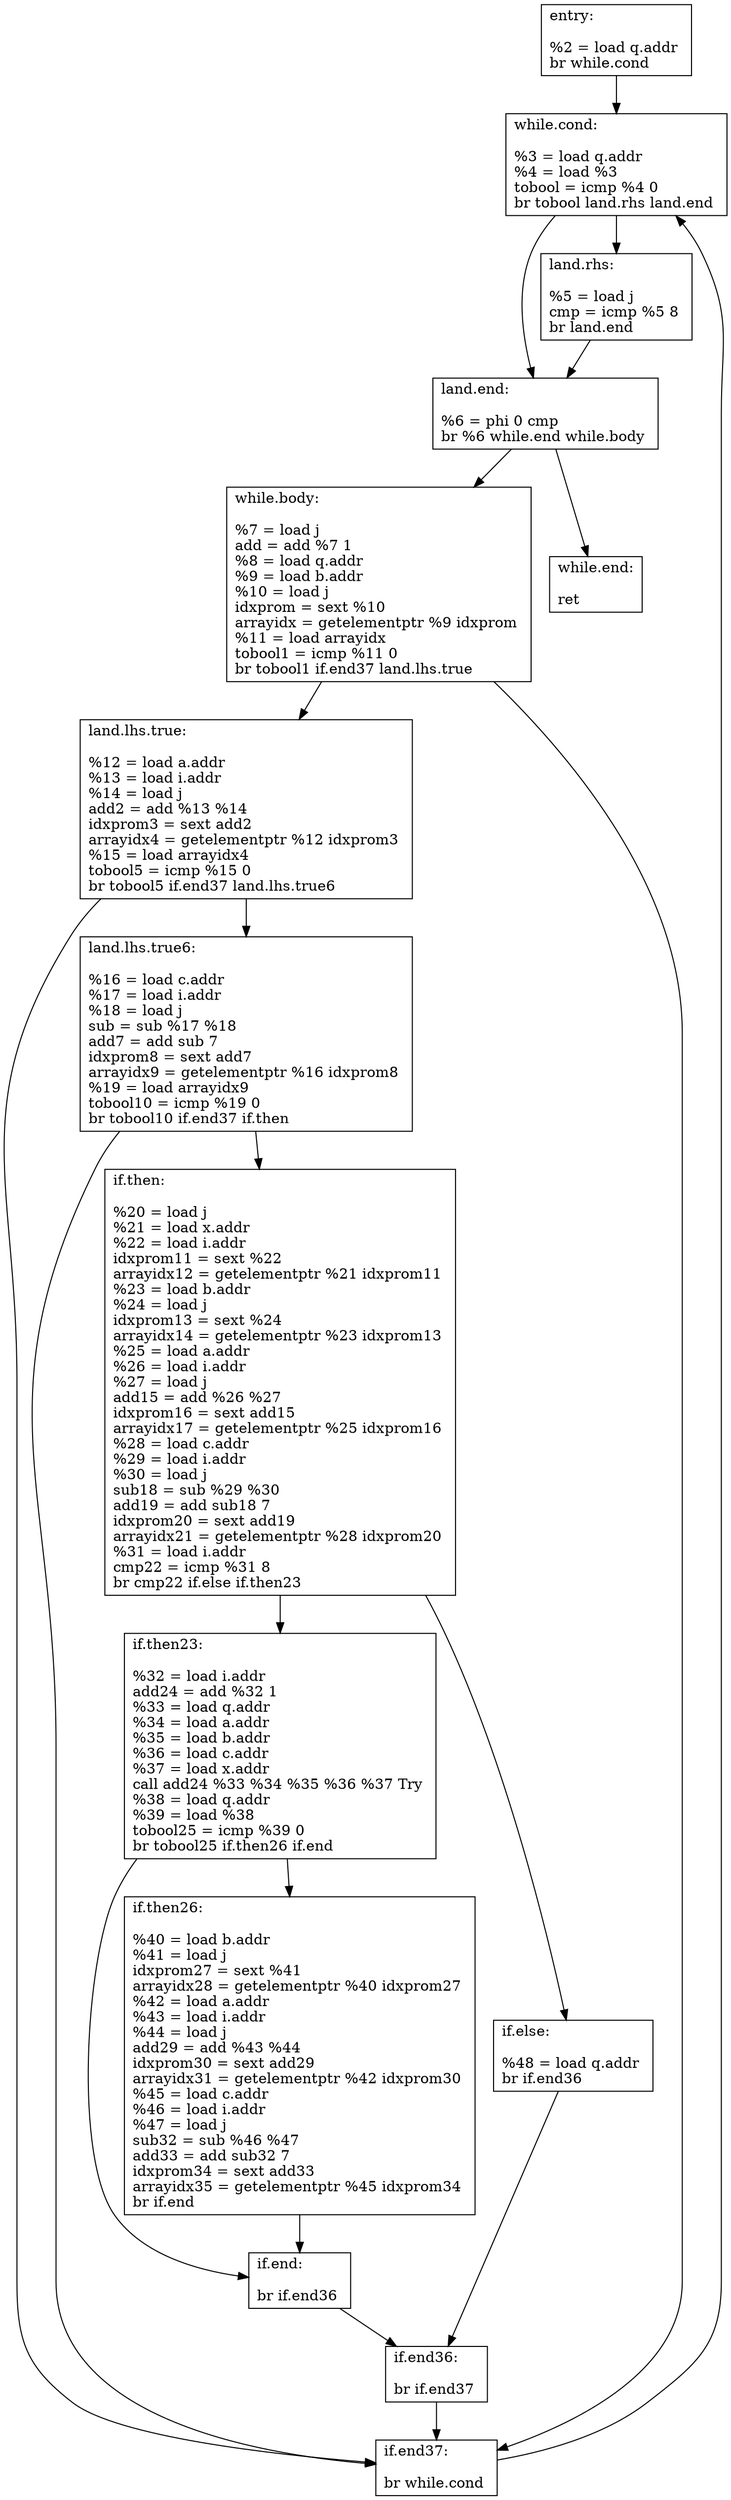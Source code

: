 digraph "CFG for 'Try' function" {
	entry[shape=record,
		label="{entry:\l\l
			%2 = load q.addr \l
			br while.cond \l
		}"
	];
	entry -> whilecond;
	whilecond[shape=record,
		label="{while.cond:\l\l
			%3 = load q.addr \l
			%4 = load %3 \l
			tobool = icmp %4 0 \l
			br tobool land.rhs land.end \l
		}"
	];
	whilecond -> landend;
	whilecond -> landrhs;
	landrhs[shape=record,
		label="{land.rhs:\l\l
			%5 = load j \l
			cmp = icmp %5 8 \l
			br land.end \l
		}"
	];
	landrhs -> landend;
	landend[shape=record,
		label="{land.end:\l\l
			%6 = phi 0 cmp \l
			br %6 while.end while.body \l
		}"
	];
	landend -> whilebody;
	landend -> whileend;
	whilebody[shape=record,
		label="{while.body:\l\l
			%7 = load j \l
			add = add %7 1 \l
			%8 = load q.addr \l
			%9 = load b.addr \l
			%10 = load j \l
			idxprom = sext %10 \l
			arrayidx = getelementptr %9 idxprom \l
			%11 = load arrayidx \l
			tobool1 = icmp %11 0 \l
			br tobool1 if.end37 land.lhs.true \l
		}"
	];
	whilebody -> landlhstrue;
	whilebody -> ifend37;
	landlhstrue[shape=record,
		label="{land.lhs.true:\l\l
			%12 = load a.addr \l
			%13 = load i.addr \l
			%14 = load j \l
			add2 = add %13 %14 \l
			idxprom3 = sext add2 \l
			arrayidx4 = getelementptr %12 idxprom3 \l
			%15 = load arrayidx4 \l
			tobool5 = icmp %15 0 \l
			br tobool5 if.end37 land.lhs.true6 \l
		}"
	];
	landlhstrue -> landlhstrue6;
	landlhstrue -> ifend37;
	landlhstrue6[shape=record,
		label="{land.lhs.true6:\l\l
			%16 = load c.addr \l
			%17 = load i.addr \l
			%18 = load j \l
			sub = sub %17 %18 \l
			add7 = add sub 7 \l
			idxprom8 = sext add7 \l
			arrayidx9 = getelementptr %16 idxprom8 \l
			%19 = load arrayidx9 \l
			tobool10 = icmp %19 0 \l
			br tobool10 if.end37 if.then \l
		}"
	];
	landlhstrue6 -> ifthen;
	landlhstrue6 -> ifend37;
	ifthen[shape=record,
		label="{if.then:\l\l
			%20 = load j \l
			%21 = load x.addr \l
			%22 = load i.addr \l
			idxprom11 = sext %22 \l
			arrayidx12 = getelementptr %21 idxprom11 \l
			%23 = load b.addr \l
			%24 = load j \l
			idxprom13 = sext %24 \l
			arrayidx14 = getelementptr %23 idxprom13 \l
			%25 = load a.addr \l
			%26 = load i.addr \l
			%27 = load j \l
			add15 = add %26 %27 \l
			idxprom16 = sext add15 \l
			arrayidx17 = getelementptr %25 idxprom16 \l
			%28 = load c.addr \l
			%29 = load i.addr \l
			%30 = load j \l
			sub18 = sub %29 %30 \l
			add19 = add sub18 7 \l
			idxprom20 = sext add19 \l
			arrayidx21 = getelementptr %28 idxprom20 \l
			%31 = load i.addr \l
			cmp22 = icmp %31 8 \l
			br cmp22 if.else if.then23 \l
		}"
	];
	ifthen -> ifthen23;
	ifthen -> ifelse;
	ifthen23[shape=record,
		label="{if.then23:\l\l
			%32 = load i.addr \l
			add24 = add %32 1 \l
			%33 = load q.addr \l
			%34 = load a.addr \l
			%35 = load b.addr \l
			%36 = load c.addr \l
			%37 = load x.addr \l
			call add24 %33 %34 %35 %36 %37 Try \l
			%38 = load q.addr \l
			%39 = load %38 \l
			tobool25 = icmp %39 0 \l
			br tobool25 if.then26 if.end \l
		}"
	];
	ifthen23 -> ifend;
	ifthen23 -> ifthen26;
	ifthen26[shape=record,
		label="{if.then26:\l\l
			%40 = load b.addr \l
			%41 = load j \l
			idxprom27 = sext %41 \l
			arrayidx28 = getelementptr %40 idxprom27 \l
			%42 = load a.addr \l
			%43 = load i.addr \l
			%44 = load j \l
			add29 = add %43 %44 \l
			idxprom30 = sext add29 \l
			arrayidx31 = getelementptr %42 idxprom30 \l
			%45 = load c.addr \l
			%46 = load i.addr \l
			%47 = load j \l
			sub32 = sub %46 %47 \l
			add33 = add sub32 7 \l
			idxprom34 = sext add33 \l
			arrayidx35 = getelementptr %45 idxprom34 \l
			br if.end \l
		}"
	];
	ifthen26 -> ifend;
	ifend[shape=record,
		label="{if.end:\l\l
			br if.end36 \l
		}"
	];
	ifend -> ifend36;
	ifelse[shape=record,
		label="{if.else:\l\l
			%48 = load q.addr \l
			br if.end36 \l
		}"
	];
	ifelse -> ifend36;
	ifend36[shape=record,
		label="{if.end36:\l\l
			br if.end37 \l
		}"
	];
	ifend36 -> ifend37;
	ifend37[shape=record,
		label="{if.end37:\l\l
			br while.cond \l
		}"
	];
	ifend37 -> whilecond;
	whileend[shape=record,
		label="{while.end:\l\l
			ret \l
		}"
	];
}
